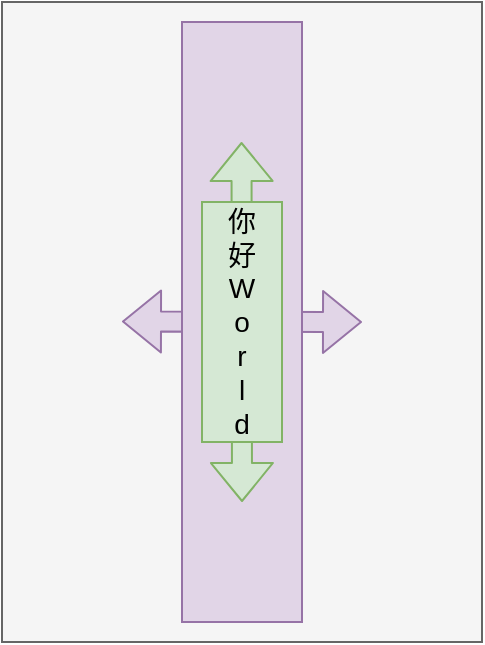 <mxfile version="13.1.5" type="device"><diagram id="LgjTPwxMQ01JuIyx9_Hg" name="Page-1"><mxGraphModel dx="418" dy="258" grid="1" gridSize="10" guides="1" tooltips="1" connect="1" arrows="1" fold="1" page="1" pageScale="1" pageWidth="850" pageHeight="1100" math="0" shadow="0"><root><mxCell id="0"/><mxCell id="1" parent="0"/><mxCell id="t0PvGvEKLj19Cgtn3Sia-1" value="" style="rounded=0;whiteSpace=wrap;html=1;fillColor=#f5f5f5;strokeColor=#666666;fontColor=#333333;" parent="1" vertex="1"><mxGeometry x="160" y="80" width="240" height="320" as="geometry"/></mxCell><mxCell id="tMtDD9mwqR8wJ-tb6bhP-1" value="" style="shape=flexArrow;endArrow=classic;startArrow=classic;html=1;fillColor=#e1d5e7;strokeColor=#9673a6;" edge="1" parent="1"><mxGeometry width="50" height="50" relative="1" as="geometry"><mxPoint x="340" y="240" as="sourcePoint"/><mxPoint x="220" y="239.71" as="targetPoint"/></mxGeometry></mxCell><mxCell id="t0PvGvEKLj19Cgtn3Sia-2" value="" style="rounded=0;whiteSpace=wrap;html=1;fillColor=#e1d5e7;strokeColor=#9673a6;" parent="1" vertex="1"><mxGeometry x="250" y="90" width="60" height="300" as="geometry"/></mxCell><mxCell id="tMtDD9mwqR8wJ-tb6bhP-7" value="" style="shape=flexArrow;endArrow=classic;startArrow=classic;html=1;fillColor=#d5e8d4;strokeColor=#82b366;" edge="1" parent="1"><mxGeometry width="50" height="50" relative="1" as="geometry"><mxPoint x="280" y="330" as="sourcePoint"/><mxPoint x="279.76" y="150" as="targetPoint"/></mxGeometry></mxCell><mxCell id="tMtDD9mwqR8wJ-tb6bhP-6" value="" style="rounded=0;whiteSpace=wrap;html=1;fillColor=#d5e8d4;strokeColor=#82b366;" vertex="1" parent="1"><mxGeometry x="260" y="180" width="40" height="120" as="geometry"/></mxCell><mxCell id="tMtDD9mwqR8wJ-tb6bhP-9" value="你&lt;br style=&quot;font-size: 14px;&quot;&gt;好 W&lt;br style=&quot;font-size: 14px;&quot;&gt;o&lt;br style=&quot;font-size: 14px;&quot;&gt;r&lt;br style=&quot;font-size: 14px;&quot;&gt;l&lt;br style=&quot;font-size: 14px;&quot;&gt;d" style="text;html=1;strokeColor=none;fillColor=none;align=center;verticalAlign=middle;whiteSpace=wrap;rounded=0;fontSize=14;" vertex="1" parent="1"><mxGeometry x="275" y="190" width="10" height="100" as="geometry"/></mxCell></root></mxGraphModel></diagram></mxfile>